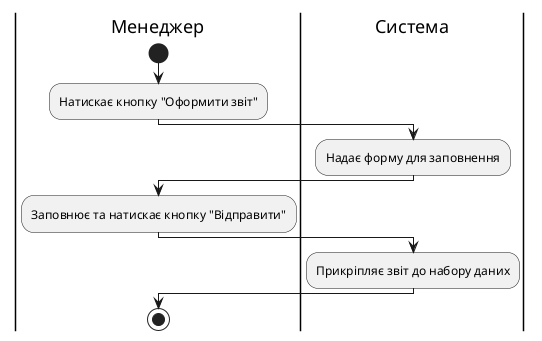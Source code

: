
@startuml

    |Менеджер|
    start
    :Натискає кнопку "Оформити звіт";
    |Система|
    :Надає форму для заповнення;
    |Менеджер|
    :Заповнює та натискає кнопку "Відправити";
    |Система|
    :Прикріпляє звіт до набору даних;
        |Менеджер|
    stop;
@enduml
